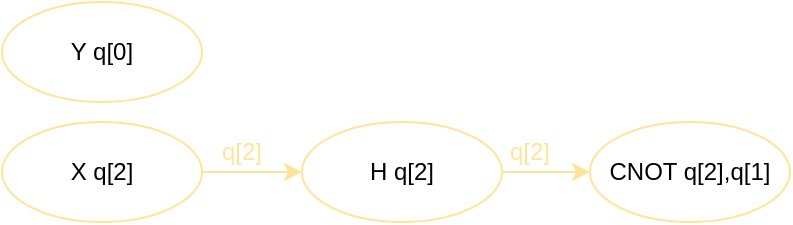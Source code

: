 <mxfile version="21.3.3" type="github">
  <diagram name="第 1 页" id="lV_z2JLoBa8YrTkMGzXM">
    <mxGraphModel dx="954" dy="620" grid="1" gridSize="10" guides="1" tooltips="1" connect="1" arrows="1" fold="1" page="1" pageScale="1" pageWidth="827" pageHeight="1169" math="0" shadow="0">
      <root>
        <mxCell id="0" />
        <mxCell id="1" parent="0" />
        <mxCell id="sAkVM4_gwLUQx74Tj24Q-17" value="Y q[0]" style="ellipse;whiteSpace=wrap;html=1;strokeColor=#FFE599;" vertex="1" parent="1">
          <mxGeometry x="150" y="470" width="100" height="50" as="geometry" />
        </mxCell>
        <mxCell id="sAkVM4_gwLUQx74Tj24Q-22" style="edgeStyle=orthogonalEdgeStyle;rounded=0;orthogonalLoop=1;jettySize=auto;html=1;exitX=1;exitY=0.5;exitDx=0;exitDy=0;entryX=0;entryY=0.5;entryDx=0;entryDy=0;strokeColor=#FFE599;" edge="1" parent="1" source="sAkVM4_gwLUQx74Tj24Q-18" target="sAkVM4_gwLUQx74Tj24Q-20">
          <mxGeometry relative="1" as="geometry" />
        </mxCell>
        <mxCell id="sAkVM4_gwLUQx74Tj24Q-18" value="H q[2]" style="ellipse;whiteSpace=wrap;html=1;strokeColor=#FFE599;" vertex="1" parent="1">
          <mxGeometry x="300" y="530" width="100" height="50" as="geometry" />
        </mxCell>
        <mxCell id="sAkVM4_gwLUQx74Tj24Q-21" style="edgeStyle=orthogonalEdgeStyle;rounded=0;orthogonalLoop=1;jettySize=auto;html=1;exitX=1;exitY=0.5;exitDx=0;exitDy=0;entryX=0;entryY=0.5;entryDx=0;entryDy=0;strokeColor=#FFE599;" edge="1" parent="1" source="sAkVM4_gwLUQx74Tj24Q-19" target="sAkVM4_gwLUQx74Tj24Q-18">
          <mxGeometry relative="1" as="geometry" />
        </mxCell>
        <mxCell id="sAkVM4_gwLUQx74Tj24Q-19" value="X q[2]" style="ellipse;whiteSpace=wrap;html=1;strokeColor=#FFE599;" vertex="1" parent="1">
          <mxGeometry x="150" y="530" width="100" height="50" as="geometry" />
        </mxCell>
        <mxCell id="sAkVM4_gwLUQx74Tj24Q-20" value="CNOT q[2],q[1]" style="ellipse;whiteSpace=wrap;html=1;strokeColor=#FFE599;" vertex="1" parent="1">
          <mxGeometry x="444" y="530" width="100" height="50" as="geometry" />
        </mxCell>
        <mxCell id="sAkVM4_gwLUQx74Tj24Q-23" value="q[2]" style="text;html=1;strokeColor=none;fillColor=none;align=center;verticalAlign=middle;whiteSpace=wrap;rounded=0;fontColor=#FFE599;" vertex="1" parent="1">
          <mxGeometry x="240" y="530" width="60" height="30" as="geometry" />
        </mxCell>
        <mxCell id="sAkVM4_gwLUQx74Tj24Q-24" value="q[2]" style="text;html=1;strokeColor=none;fillColor=none;align=center;verticalAlign=middle;whiteSpace=wrap;rounded=0;fontColor=#FFE599;" vertex="1" parent="1">
          <mxGeometry x="384" y="530" width="60" height="30" as="geometry" />
        </mxCell>
      </root>
    </mxGraphModel>
  </diagram>
</mxfile>
